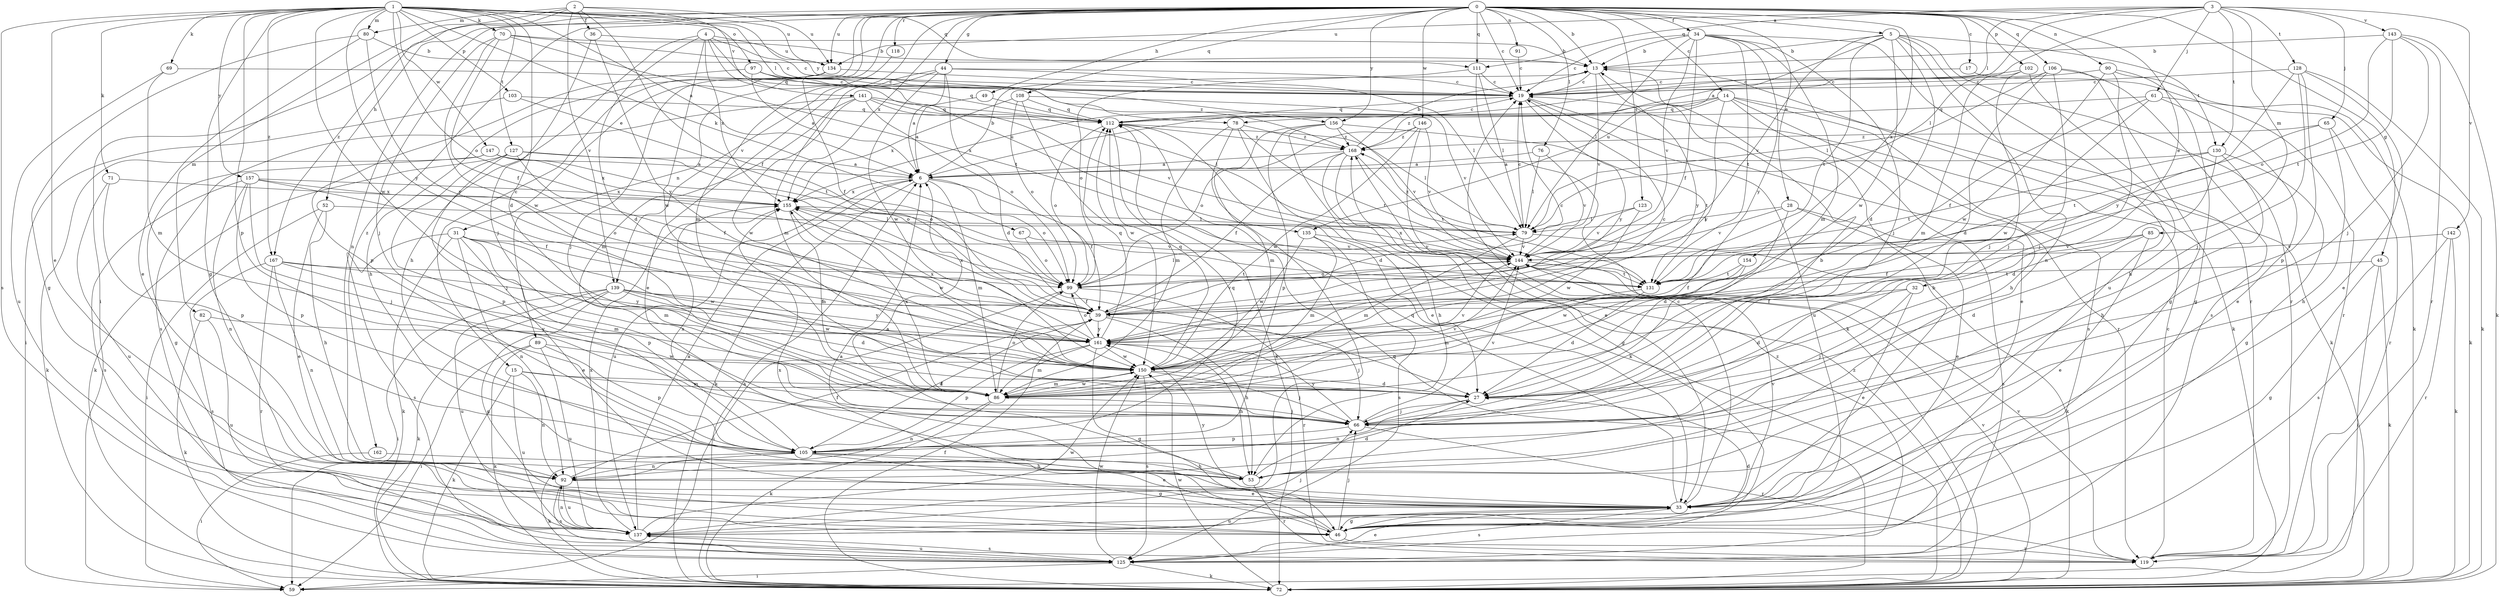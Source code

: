 strict digraph  {
0;
1;
2;
3;
4;
5;
6;
13;
14;
15;
17;
19;
27;
28;
31;
32;
33;
34;
36;
39;
44;
45;
46;
49;
52;
53;
59;
61;
65;
66;
67;
69;
70;
71;
72;
76;
78;
79;
80;
82;
85;
86;
89;
90;
91;
92;
97;
99;
102;
103;
105;
106;
108;
111;
112;
118;
119;
123;
125;
127;
128;
130;
131;
134;
135;
137;
139;
141;
142;
143;
144;
146;
147;
150;
154;
155;
156;
157;
161;
162;
167;
168;
0 -> 5  [label=a];
0 -> 13  [label=b];
0 -> 14  [label=c];
0 -> 15  [label=c];
0 -> 17  [label=c];
0 -> 19  [label=c];
0 -> 28  [label=e];
0 -> 31  [label=e];
0 -> 32  [label=e];
0 -> 34  [label=f];
0 -> 44  [label=g];
0 -> 45  [label=g];
0 -> 49  [label=h];
0 -> 52  [label=h];
0 -> 59  [label=i];
0 -> 76  [label=l];
0 -> 89  [label=n];
0 -> 90  [label=n];
0 -> 91  [label=n];
0 -> 92  [label=n];
0 -> 102  [label=p];
0 -> 106  [label=q];
0 -> 108  [label=q];
0 -> 111  [label=q];
0 -> 118  [label=r];
0 -> 123  [label=s];
0 -> 134  [label=u];
0 -> 139  [label=v];
0 -> 146  [label=w];
0 -> 154  [label=x];
0 -> 155  [label=x];
0 -> 156  [label=y];
0 -> 162  [label=z];
1 -> 6  [label=a];
1 -> 27  [label=d];
1 -> 33  [label=e];
1 -> 46  [label=g];
1 -> 67  [label=k];
1 -> 69  [label=k];
1 -> 70  [label=k];
1 -> 71  [label=k];
1 -> 78  [label=l];
1 -> 80  [label=m];
1 -> 97  [label=o];
1 -> 99  [label=o];
1 -> 103  [label=p];
1 -> 105  [label=p];
1 -> 111  [label=q];
1 -> 125  [label=s];
1 -> 127  [label=t];
1 -> 134  [label=u];
1 -> 147  [label=w];
1 -> 150  [label=w];
1 -> 156  [label=y];
1 -> 157  [label=y];
1 -> 161  [label=y];
1 -> 167  [label=z];
2 -> 36  [label=f];
2 -> 39  [label=f];
2 -> 80  [label=m];
2 -> 82  [label=m];
2 -> 134  [label=u];
2 -> 139  [label=v];
2 -> 141  [label=v];
2 -> 167  [label=z];
3 -> 6  [label=a];
3 -> 61  [label=j];
3 -> 65  [label=j];
3 -> 78  [label=l];
3 -> 79  [label=l];
3 -> 85  [label=m];
3 -> 111  [label=q];
3 -> 128  [label=t];
3 -> 130  [label=t];
3 -> 134  [label=u];
3 -> 142  [label=v];
3 -> 143  [label=v];
4 -> 19  [label=c];
4 -> 27  [label=d];
4 -> 53  [label=h];
4 -> 112  [label=q];
4 -> 134  [label=u];
4 -> 135  [label=u];
4 -> 150  [label=w];
4 -> 155  [label=x];
5 -> 13  [label=b];
5 -> 27  [label=d];
5 -> 92  [label=n];
5 -> 119  [label=r];
5 -> 130  [label=t];
5 -> 131  [label=t];
5 -> 135  [label=u];
5 -> 137  [label=u];
5 -> 144  [label=v];
5 -> 150  [label=w];
6 -> 13  [label=b];
6 -> 39  [label=f];
6 -> 72  [label=k];
6 -> 86  [label=m];
6 -> 99  [label=o];
6 -> 137  [label=u];
6 -> 155  [label=x];
13 -> 19  [label=c];
13 -> 72  [label=k];
13 -> 144  [label=v];
13 -> 161  [label=y];
14 -> 33  [label=e];
14 -> 53  [label=h];
14 -> 72  [label=k];
14 -> 112  [label=q];
14 -> 125  [label=s];
14 -> 155  [label=x];
14 -> 161  [label=y];
14 -> 168  [label=z];
15 -> 27  [label=d];
15 -> 72  [label=k];
15 -> 86  [label=m];
15 -> 92  [label=n];
15 -> 137  [label=u];
17 -> 19  [label=c];
17 -> 119  [label=r];
19 -> 112  [label=q];
19 -> 119  [label=r];
19 -> 137  [label=u];
19 -> 161  [label=y];
27 -> 66  [label=j];
27 -> 92  [label=n];
28 -> 27  [label=d];
28 -> 33  [label=e];
28 -> 79  [label=l];
28 -> 125  [label=s];
28 -> 144  [label=v];
31 -> 33  [label=e];
31 -> 72  [label=k];
31 -> 86  [label=m];
31 -> 92  [label=n];
31 -> 105  [label=p];
31 -> 125  [label=s];
31 -> 144  [label=v];
31 -> 150  [label=w];
32 -> 27  [label=d];
32 -> 33  [label=e];
32 -> 39  [label=f];
32 -> 66  [label=j];
33 -> 13  [label=b];
33 -> 19  [label=c];
33 -> 46  [label=g];
33 -> 112  [label=q];
33 -> 125  [label=s];
33 -> 137  [label=u];
33 -> 144  [label=v];
33 -> 161  [label=y];
34 -> 13  [label=b];
34 -> 19  [label=c];
34 -> 39  [label=f];
34 -> 66  [label=j];
34 -> 79  [label=l];
34 -> 86  [label=m];
34 -> 119  [label=r];
34 -> 131  [label=t];
34 -> 144  [label=v];
34 -> 161  [label=y];
36 -> 13  [label=b];
36 -> 66  [label=j];
36 -> 161  [label=y];
39 -> 19  [label=c];
39 -> 53  [label=h];
39 -> 66  [label=j];
39 -> 144  [label=v];
39 -> 155  [label=x];
39 -> 161  [label=y];
44 -> 6  [label=a];
44 -> 19  [label=c];
44 -> 27  [label=d];
44 -> 33  [label=e];
44 -> 79  [label=l];
44 -> 86  [label=m];
44 -> 150  [label=w];
45 -> 46  [label=g];
45 -> 59  [label=i];
45 -> 72  [label=k];
45 -> 131  [label=t];
46 -> 6  [label=a];
46 -> 27  [label=d];
46 -> 66  [label=j];
46 -> 119  [label=r];
46 -> 155  [label=x];
49 -> 6  [label=a];
49 -> 112  [label=q];
52 -> 33  [label=e];
52 -> 53  [label=h];
52 -> 59  [label=i];
52 -> 79  [label=l];
53 -> 6  [label=a];
53 -> 27  [label=d];
53 -> 119  [label=r];
61 -> 33  [label=e];
61 -> 39  [label=f];
61 -> 72  [label=k];
61 -> 112  [label=q];
61 -> 150  [label=w];
65 -> 53  [label=h];
65 -> 119  [label=r];
65 -> 131  [label=t];
65 -> 168  [label=z];
66 -> 105  [label=p];
66 -> 119  [label=r];
66 -> 144  [label=v];
66 -> 161  [label=y];
67 -> 99  [label=o];
67 -> 144  [label=v];
69 -> 19  [label=c];
69 -> 86  [label=m];
69 -> 137  [label=u];
70 -> 13  [label=b];
70 -> 19  [label=c];
70 -> 39  [label=f];
70 -> 66  [label=j];
70 -> 131  [label=t];
70 -> 150  [label=w];
71 -> 105  [label=p];
71 -> 137  [label=u];
71 -> 155  [label=x];
72 -> 6  [label=a];
72 -> 39  [label=f];
72 -> 112  [label=q];
72 -> 144  [label=v];
72 -> 150  [label=w];
72 -> 168  [label=z];
76 -> 6  [label=a];
76 -> 79  [label=l];
76 -> 144  [label=v];
78 -> 33  [label=e];
78 -> 86  [label=m];
78 -> 131  [label=t];
78 -> 137  [label=u];
78 -> 168  [label=z];
79 -> 19  [label=c];
79 -> 72  [label=k];
79 -> 86  [label=m];
79 -> 144  [label=v];
79 -> 168  [label=z];
80 -> 13  [label=b];
80 -> 33  [label=e];
80 -> 46  [label=g];
80 -> 161  [label=y];
82 -> 72  [label=k];
82 -> 137  [label=u];
82 -> 161  [label=y];
85 -> 27  [label=d];
85 -> 33  [label=e];
85 -> 39  [label=f];
85 -> 144  [label=v];
86 -> 66  [label=j];
86 -> 72  [label=k];
86 -> 92  [label=n];
86 -> 99  [label=o];
86 -> 144  [label=v];
86 -> 150  [label=w];
86 -> 155  [label=x];
89 -> 59  [label=i];
89 -> 72  [label=k];
89 -> 105  [label=p];
89 -> 137  [label=u];
89 -> 150  [label=w];
90 -> 19  [label=c];
90 -> 46  [label=g];
90 -> 66  [label=j];
90 -> 72  [label=k];
90 -> 150  [label=w];
91 -> 19  [label=c];
92 -> 33  [label=e];
92 -> 39  [label=f];
92 -> 125  [label=s];
92 -> 137  [label=u];
97 -> 6  [label=a];
97 -> 19  [label=c];
97 -> 105  [label=p];
97 -> 112  [label=q];
97 -> 168  [label=z];
99 -> 39  [label=f];
99 -> 59  [label=i];
99 -> 79  [label=l];
99 -> 119  [label=r];
102 -> 19  [label=c];
102 -> 53  [label=h];
102 -> 66  [label=j];
102 -> 86  [label=m];
103 -> 59  [label=i];
103 -> 112  [label=q];
103 -> 131  [label=t];
105 -> 13  [label=b];
105 -> 33  [label=e];
105 -> 39  [label=f];
105 -> 46  [label=g];
105 -> 53  [label=h];
105 -> 72  [label=k];
105 -> 92  [label=n];
105 -> 112  [label=q];
105 -> 155  [label=x];
106 -> 19  [label=c];
106 -> 27  [label=d];
106 -> 46  [label=g];
106 -> 66  [label=j];
106 -> 79  [label=l];
106 -> 125  [label=s];
108 -> 99  [label=o];
108 -> 112  [label=q];
108 -> 144  [label=v];
108 -> 150  [label=w];
108 -> 155  [label=x];
111 -> 19  [label=c];
111 -> 72  [label=k];
111 -> 79  [label=l];
111 -> 99  [label=o];
112 -> 19  [label=c];
112 -> 27  [label=d];
112 -> 72  [label=k];
112 -> 79  [label=l];
112 -> 99  [label=o];
112 -> 168  [label=z];
118 -> 86  [label=m];
119 -> 19  [label=c];
119 -> 144  [label=v];
123 -> 79  [label=l];
123 -> 144  [label=v];
123 -> 150  [label=w];
125 -> 33  [label=e];
125 -> 59  [label=i];
125 -> 72  [label=k];
125 -> 137  [label=u];
125 -> 150  [label=w];
125 -> 168  [label=z];
127 -> 6  [label=a];
127 -> 39  [label=f];
127 -> 66  [label=j];
127 -> 72  [label=k];
127 -> 99  [label=o];
127 -> 105  [label=p];
128 -> 19  [label=c];
128 -> 33  [label=e];
128 -> 66  [label=j];
128 -> 72  [label=k];
128 -> 105  [label=p];
128 -> 161  [label=y];
130 -> 6  [label=a];
130 -> 27  [label=d];
130 -> 46  [label=g];
130 -> 53  [label=h];
130 -> 131  [label=t];
131 -> 27  [label=d];
131 -> 86  [label=m];
134 -> 19  [label=c];
134 -> 39  [label=f];
134 -> 53  [label=h];
134 -> 66  [label=j];
135 -> 86  [label=m];
135 -> 125  [label=s];
135 -> 144  [label=v];
135 -> 150  [label=w];
137 -> 6  [label=a];
137 -> 66  [label=j];
137 -> 92  [label=n];
137 -> 125  [label=s];
137 -> 150  [label=w];
137 -> 155  [label=x];
139 -> 27  [label=d];
139 -> 39  [label=f];
139 -> 46  [label=g];
139 -> 59  [label=i];
139 -> 72  [label=k];
139 -> 137  [label=u];
139 -> 150  [label=w];
139 -> 161  [label=y];
141 -> 79  [label=l];
141 -> 86  [label=m];
141 -> 99  [label=o];
141 -> 112  [label=q];
141 -> 125  [label=s];
141 -> 144  [label=v];
141 -> 150  [label=w];
142 -> 72  [label=k];
142 -> 119  [label=r];
142 -> 125  [label=s];
142 -> 144  [label=v];
143 -> 13  [label=b];
143 -> 66  [label=j];
143 -> 72  [label=k];
143 -> 99  [label=o];
143 -> 119  [label=r];
143 -> 131  [label=t];
144 -> 99  [label=o];
144 -> 131  [label=t];
144 -> 155  [label=x];
146 -> 33  [label=e];
146 -> 99  [label=o];
146 -> 144  [label=v];
146 -> 150  [label=w];
146 -> 168  [label=z];
147 -> 6  [label=a];
147 -> 46  [label=g];
147 -> 72  [label=k];
147 -> 99  [label=o];
147 -> 155  [label=x];
150 -> 27  [label=d];
150 -> 66  [label=j];
150 -> 86  [label=m];
150 -> 112  [label=q];
150 -> 125  [label=s];
150 -> 144  [label=v];
154 -> 39  [label=f];
154 -> 131  [label=t];
154 -> 150  [label=w];
155 -> 79  [label=l];
155 -> 86  [label=m];
155 -> 150  [label=w];
156 -> 72  [label=k];
156 -> 86  [label=m];
156 -> 105  [label=p];
156 -> 131  [label=t];
156 -> 144  [label=v];
156 -> 168  [label=z];
157 -> 39  [label=f];
157 -> 66  [label=j];
157 -> 92  [label=n];
157 -> 99  [label=o];
157 -> 105  [label=p];
157 -> 125  [label=s];
157 -> 155  [label=x];
161 -> 19  [label=c];
161 -> 46  [label=g];
161 -> 53  [label=h];
161 -> 86  [label=m];
161 -> 99  [label=o];
161 -> 105  [label=p];
161 -> 112  [label=q];
161 -> 150  [label=w];
161 -> 155  [label=x];
162 -> 53  [label=h];
162 -> 59  [label=i];
167 -> 86  [label=m];
167 -> 92  [label=n];
167 -> 119  [label=r];
167 -> 125  [label=s];
167 -> 131  [label=t];
167 -> 161  [label=y];
168 -> 6  [label=a];
168 -> 13  [label=b];
168 -> 39  [label=f];
168 -> 46  [label=g];
168 -> 53  [label=h];
168 -> 131  [label=t];
}
